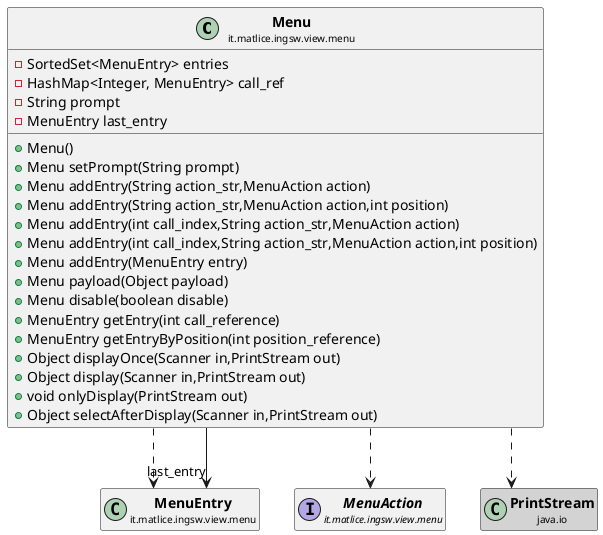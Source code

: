 @startuml

skinparam svgLinkTarget _parent
skinparam linetype ortho
set namespaceSeparator none
class "<b><size:14>Menu</b>\n<size:10>it.matlice.ingsw.view.menu" as it.matlice.ingsw.view.menu.Menu  [[../../../../../it/matlice/ingsw/view/menu/Menu.html{it.matlice.ingsw.view.menu.Menu}]] {
-SortedSet<MenuEntry> entries
-HashMap<Integer, MenuEntry> call_ref
-String prompt
-MenuEntry last_entry
+Menu()
+Menu setPrompt(String prompt)
+Menu addEntry(String action_str,MenuAction action)
+Menu addEntry(String action_str,MenuAction action,int position)
+Menu addEntry(int call_index,String action_str,MenuAction action)
+Menu addEntry(int call_index,String action_str,MenuAction action,int position)
+Menu addEntry(MenuEntry entry)
+Menu payload(Object payload)
+Menu disable(boolean disable)
+MenuEntry getEntry(int call_reference)
+MenuEntry getEntryByPosition(int position_reference)
+Object displayOnce(Scanner in,PrintStream out)
+Object display(Scanner in,PrintStream out)
+void onlyDisplay(PrintStream out)
+Object selectAfterDisplay(Scanner in,PrintStream out)
}



class "<b><size:14>MenuEntry</b>\n<size:10>it.matlice.ingsw.view.menu" as it.matlice.ingsw.view.menu.MenuEntry  [[../../../../../it/matlice/ingsw/view/menu/MenuEntry.html{it.matlice.ingsw.view.menu.MenuEntry}]] {
}

hide it.matlice.ingsw.view.menu.MenuEntry fields
hide it.matlice.ingsw.view.menu.MenuEntry methods

it.matlice.ingsw.view.menu.Menu ..> it.matlice.ingsw.view.menu.MenuEntry


it.matlice.ingsw.view.menu.Menu -->  "last_entry" it.matlice.ingsw.view.menu.MenuEntry

interface "<b><size:14>MenuAction</b>\n<size:10>it.matlice.ingsw.view.menu" as it.matlice.ingsw.view.menu.MenuAction  [[../../../../../it/matlice/ingsw/view/menu/MenuAction.html{it.matlice.ingsw.view.menu.MenuAction}]] {
}

hide it.matlice.ingsw.view.menu.MenuAction fields
hide it.matlice.ingsw.view.menu.MenuAction methods

it.matlice.ingsw.view.menu.Menu ..> it.matlice.ingsw.view.menu.MenuAction


class "<b><size:14>PrintStream</b>\n<size:10>java.io" as java.io.PrintStream  #lightgrey {
}

hide java.io.PrintStream fields
hide java.io.PrintStream methods

it.matlice.ingsw.view.menu.Menu ..> java.io.PrintStream


@enduml
